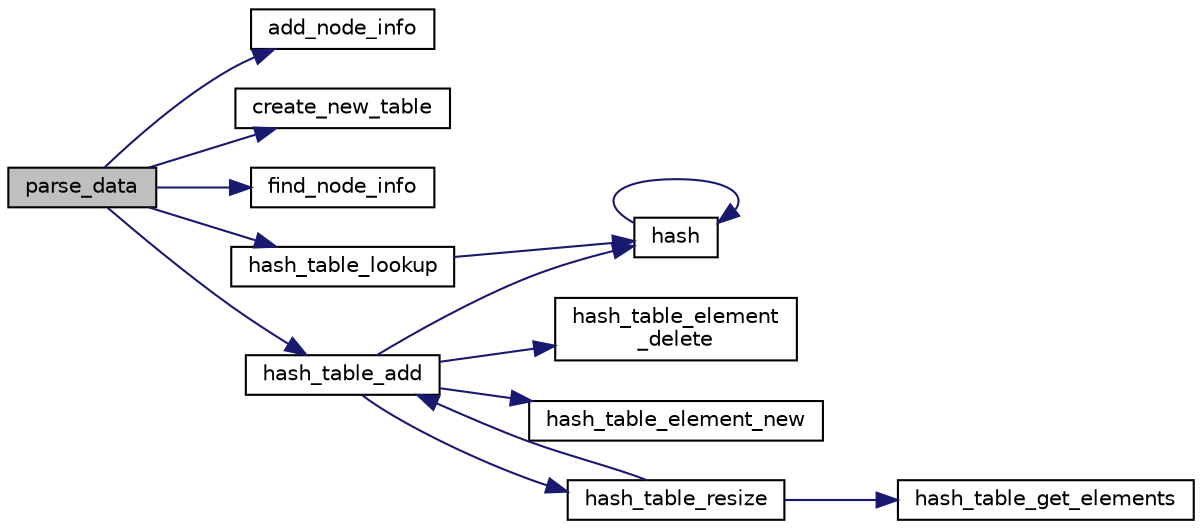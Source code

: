 digraph "parse_data"
{
 // LATEX_PDF_SIZE
  edge [fontname="Helvetica",fontsize="10",labelfontname="Helvetica",labelfontsize="10"];
  node [fontname="Helvetica",fontsize="10",shape=record];
  rankdir="LR";
  Node1 [label="parse_data",height=0.2,width=0.4,color="black", fillcolor="grey75", style="filled", fontcolor="black",tooltip=" "];
  Node1 -> Node2 [color="midnightblue",fontsize="10",style="solid",fontname="Helvetica"];
  Node2 [label="add_node_info",height=0.2,width=0.4,color="black", fillcolor="white", style="filled",URL="$mobility__parser_8c.html#a96ab974315aea08587572dff4d61b95a",tooltip=" "];
  Node1 -> Node3 [color="midnightblue",fontsize="10",style="solid",fontname="Helvetica"];
  Node3 [label="create_new_table",height=0.2,width=0.4,color="black", fillcolor="white", style="filled",URL="$trace__hashtable_8c.html#a0a9e4625596659d59c1aad771bdccadb",tooltip=" "];
  Node1 -> Node4 [color="midnightblue",fontsize="10",style="solid",fontname="Helvetica"];
  Node4 [label="find_node_info",height=0.2,width=0.4,color="black", fillcolor="white", style="filled",URL="$mobility__parser_8c.html#a1ff5d083d165cb25ed4cca568f8e4514",tooltip=" "];
  Node1 -> Node5 [color="midnightblue",fontsize="10",style="solid",fontname="Helvetica"];
  Node5 [label="hash_table_add",height=0.2,width=0.4,color="black", fillcolor="white", style="filled",URL="$omg__hashtable_8c.html#a6cf0013103f8b8872c10594a4729d91c",tooltip=" "];
  Node5 -> Node6 [color="midnightblue",fontsize="10",style="solid",fontname="Helvetica"];
  Node6 [label="hash",height=0.2,width=0.4,color="black", fillcolor="white", style="filled",URL="$trace__hashtable_8c.html#a89cded44d5106ffaeb0d2dab42c2d43f",tooltip=" "];
  Node6 -> Node6 [color="midnightblue",fontsize="10",style="solid",fontname="Helvetica"];
  Node5 -> Node7 [color="midnightblue",fontsize="10",style="solid",fontname="Helvetica"];
  Node7 [label="hash_table_element\l_delete",height=0.2,width=0.4,color="black", fillcolor="white", style="filled",URL="$omg__hashtable_8c.html#a026b4a34fe76f92e0931b2c9c742f0f8",tooltip=" "];
  Node5 -> Node8 [color="midnightblue",fontsize="10",style="solid",fontname="Helvetica"];
  Node8 [label="hash_table_element_new",height=0.2,width=0.4,color="black", fillcolor="white", style="filled",URL="$omg__hashtable_8c.html#a31fde183d6bcacab57cc62d8b94b04c6",tooltip=" "];
  Node5 -> Node9 [color="midnightblue",fontsize="10",style="solid",fontname="Helvetica"];
  Node9 [label="hash_table_resize",height=0.2,width=0.4,color="black", fillcolor="white", style="filled",URL="$omg__hashtable_8c.html#a44f6d0a9518b1238e85f0b001e70fbf5",tooltip=" "];
  Node9 -> Node5 [color="midnightblue",fontsize="10",style="solid",fontname="Helvetica"];
  Node9 -> Node10 [color="midnightblue",fontsize="10",style="solid",fontname="Helvetica"];
  Node10 [label="hash_table_get_elements",height=0.2,width=0.4,color="black", fillcolor="white", style="filled",URL="$omg__hashtable_8c.html#abc7fa8e4333562706c64ae4837900120",tooltip=" "];
  Node1 -> Node11 [color="midnightblue",fontsize="10",style="solid",fontname="Helvetica"];
  Node11 [label="hash_table_lookup",height=0.2,width=0.4,color="black", fillcolor="white", style="filled",URL="$omg__hashtable_8c.html#a6b62cbbdd88afe256a7d4be40ac8ce60",tooltip=" "];
  Node11 -> Node6 [color="midnightblue",fontsize="10",style="solid",fontname="Helvetica"];
}
